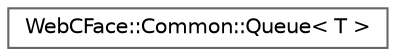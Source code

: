 digraph "Graphical Class Hierarchy"
{
 // LATEX_PDF_SIZE
  bgcolor="transparent";
  edge [fontname=Helvetica,fontsize=10,labelfontname=Helvetica,labelfontsize=10];
  node [fontname=Helvetica,fontsize=10,shape=box,height=0.2,width=0.4];
  rankdir="LR";
  Node0 [id="Node000000",label="WebCFace::Common::Queue\< T \>",height=0.2,width=0.4,color="grey40", fillcolor="white", style="filled",URL="$classWebCFace_1_1Common_1_1Queue.html",tooltip="排他制御をしたただのキュー"];
}
